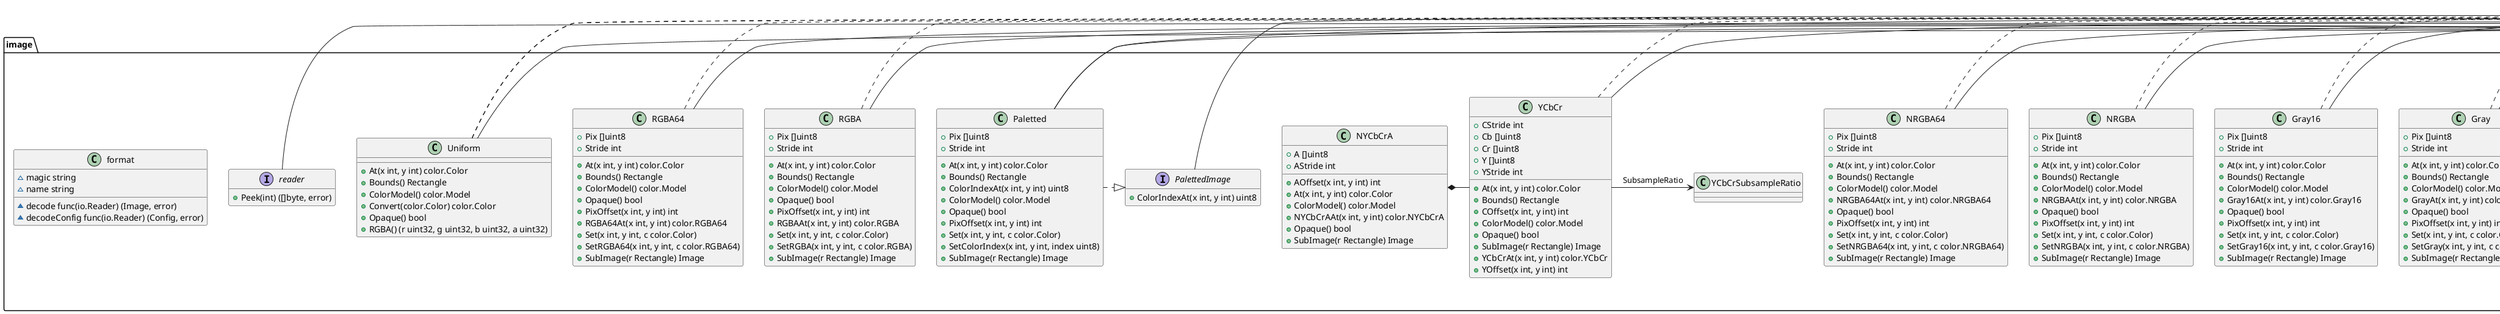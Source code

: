 
@startuml

set namespaceSeparator /

class image/Alpha {
	+Pix []uint8
	+Stride int
	+AlphaAt(x int, y int) color.Alpha
	+At(x int, y int) color.Color
	+Bounds() Rectangle
	+ColorModel() color.Model
	+Opaque() bool
	+PixOffset(x int, y int) int
	+Set(x int, y int, c color.Color)
	+SetAlpha(x int, y int, c color.Alpha)
	+SubImage(r Rectangle) Image
}

class image/Alpha16 {
	+Pix []uint8
	+Stride int
	+Alpha16At(x int, y int) color.Alpha16
	+At(x int, y int) color.Color
	+Bounds() Rectangle
	+ColorModel() color.Model
	+Opaque() bool
	+PixOffset(x int, y int) int
	+Set(x int, y int, c color.Color)
	+SetAlpha16(x int, y int, c color.Alpha16)
	+SubImage(r Rectangle) Image
}

class image/CMYK {
	+Pix []uint8
	+Stride int
	+At(x int, y int) color.Color
	+Bounds() Rectangle
	+CMYKAt(x int, y int) color.CMYK
	+ColorModel() color.Model
	+Opaque() bool
	+PixOffset(x int, y int) int
	+Set(x int, y int, c color.Color)
	+SetCMYK(x int, y int, c color.CMYK)
	+SubImage(r Rectangle) Image
}

class image/Config {
	+Height int
	+Width int
}

class image/Gray {
	+Pix []uint8
	+Stride int
	+At(x int, y int) color.Color
	+Bounds() Rectangle
	+ColorModel() color.Model
	+GrayAt(x int, y int) color.Gray
	+Opaque() bool
	+PixOffset(x int, y int) int
	+Set(x int, y int, c color.Color)
	+SetGray(x int, y int, c color.Gray)
	+SubImage(r Rectangle) Image
}

class image/Gray16 {
	+Pix []uint8
	+Stride int
	+At(x int, y int) color.Color
	+Bounds() Rectangle
	+ColorModel() color.Model
	+Gray16At(x int, y int) color.Gray16
	+Opaque() bool
	+PixOffset(x int, y int) int
	+Set(x int, y int, c color.Color)
	+SetGray16(x int, y int, c color.Gray16)
	+SubImage(r Rectangle) Image
}

class image/NRGBA {
	+Pix []uint8
	+Stride int
	+At(x int, y int) color.Color
	+Bounds() Rectangle
	+ColorModel() color.Model
	+NRGBAAt(x int, y int) color.NRGBA
	+Opaque() bool
	+PixOffset(x int, y int) int
	+Set(x int, y int, c color.Color)
	+SetNRGBA(x int, y int, c color.NRGBA)
	+SubImage(r Rectangle) Image
}

class image/NRGBA64 {
	+Pix []uint8
	+Stride int
	+At(x int, y int) color.Color
	+Bounds() Rectangle
	+ColorModel() color.Model
	+NRGBA64At(x int, y int) color.NRGBA64
	+Opaque() bool
	+PixOffset(x int, y int) int
	+Set(x int, y int, c color.Color)
	+SetNRGBA64(x int, y int, c color.NRGBA64)
	+SubImage(r Rectangle) Image
}

class image/NYCbCrA {
	+A []uint8
	+AStride int
	+AOffset(x int, y int) int
	+At(x int, y int) color.Color
	+ColorModel() color.Model
	+NYCbCrAAt(x int, y int) color.NYCbCrA
	+Opaque() bool
	+SubImage(r Rectangle) Image
}

class image/Paletted {
	+Pix []uint8
	+Stride int
	+At(x int, y int) color.Color
	+Bounds() Rectangle
	+ColorIndexAt(x int, y int) uint8
	+ColorModel() color.Model
	+Opaque() bool
	+PixOffset(x int, y int) int
	+Set(x int, y int, c color.Color)
	+SetColorIndex(x int, y int, index uint8)
	+SubImage(r Rectangle) Image
}

class image/Point {
	+X int
	+Y int
	+Add(q Point) Point
	+Div(k int) Point
	+Eq(q Point) bool
	+In(r Rectangle) bool
	+Mod(r Rectangle) Point
	+Mul(k int) Point
	+String() string
	+Sub(q Point) Point
}

class image/RGBA {
	+Pix []uint8
	+Stride int
	+At(x int, y int) color.Color
	+Bounds() Rectangle
	+ColorModel() color.Model
	+Opaque() bool
	+PixOffset(x int, y int) int
	+RGBAAt(x int, y int) color.RGBA
	+Set(x int, y int, c color.Color)
	+SetRGBA(x int, y int, c color.RGBA)
	+SubImage(r Rectangle) Image
}

class image/RGBA64 {
	+Pix []uint8
	+Stride int
	+At(x int, y int) color.Color
	+Bounds() Rectangle
	+ColorModel() color.Model
	+Opaque() bool
	+PixOffset(x int, y int) int
	+RGBA64At(x int, y int) color.RGBA64
	+Set(x int, y int, c color.Color)
	+SetRGBA64(x int, y int, c color.RGBA64)
	+SubImage(r Rectangle) Image
}

class image/Rectangle {
	+Add(p Point) Rectangle
	+At(x int, y int) color.Color
	+Bounds() Rectangle
	+Canon() Rectangle
	+ColorModel() color.Model
	+Dx() int
	+Dy() int
	+Empty() bool
	+Eq(s Rectangle) bool
	+In(s Rectangle) bool
	+Inset(n int) Rectangle
	+Intersect(s Rectangle) Rectangle
	+Overlaps(s Rectangle) bool
	+Size() Point
	+String() string
	+Sub(p Point) Rectangle
	+Union(s Rectangle) Rectangle
}

class image/Uniform {
	+At(x int, y int) color.Color
	+Bounds() Rectangle
	+ColorModel() color.Model
	+Convert(color.Color) color.Color
	+Opaque() bool
	+RGBA() (r uint32, g uint32, b uint32, a uint32)
}

class image/YCbCr {
	+CStride int
	+Cb []uint8
	+Cr []uint8
	+Y []uint8
	+YStride int
	+At(x int, y int) color.Color
	+Bounds() Rectangle
	+COffset(x int, y int) int
	+ColorModel() color.Model
	+Opaque() bool
	+SubImage(r Rectangle) Image
	+YCbCrAt(x int, y int) color.YCbCr
	+YOffset(x int, y int) int
}

class image/format {
	~decode func(io.Reader) (Image, error)
	~decodeConfig func(io.Reader) (Config, error)
	~magic string
	~name string
}

interface image/Image {
	+At(x int, y int) color.Color
	+Bounds() Rectangle
	+ColorModel() color.Model
}

interface image/PalettedImage {
	+ColorIndexAt(x int, y int) uint8
}

interface image/reader {
	+Peek(int) ([]byte, error)
}
"image/Alpha" .|> "image/Image"
"image/Alpha" -> "image/Rectangle": Rect
"image/Alpha16" .|> "image/Image"
"image/Alpha16" -> "image/Rectangle": Rect
"image/CMYK" .|> "image/Image"
"image/CMYK" -> "image/Rectangle": Rect
"image/Config" -> "image/color/Model": ColorModel
"image/Gray" .|> "image/Image"
"image/Gray" -> "image/Rectangle": Rect
"image/Gray16" .|> "image/Image"
"image/Gray16" -> "image/Rectangle": Rect
"image/NRGBA" .|> "image/Image"
"image/NRGBA" -> "image/Rectangle": Rect
"image/NRGBA64" .|> "image/Image"
"image/NRGBA64" -> "image/Rectangle": Rect
"image/NYCbCrA" *- "image/YCbCr"
"image/Paletted" .|> "image/PalettedImage"
"image/Paletted" -> "image/Rectangle": Rect
"image/Paletted" -> "image/color/Palette": Palette
"image/RGBA" .|> "image/Image"
"image/RGBA" -> "image/Rectangle": Rect
"image/RGBA64" .|> "image/Image"
"image/RGBA64" -> "image/Rectangle": Rect
"image/Rectangle" .|> "image/Image"
"image/Rectangle" -> "image/Point": Min
"image/Rectangle" -> "image/Point": Max
"image/Uniform" .|> "image/Image"
"image/Uniform" -> "image/color/Color": C
"image/Uniform" .|> "image/color/Color"
"image/Uniform" .|> "image/color/Model"
"image/YCbCr" .|> "image/Image"
"image/YCbCr" -> "image/Rectangle": Rect
"image/YCbCr" -> "image/YCbCrSubsampleRatio": SubsampleRatio
"image/PalettedImage" -|> "image/Image"
"image/reader" -|> "io/Reader"

interface image/color/Color {
}

interface image/color/Model {
}

interface io/Reader {
}

hide interface fields

@enduml
